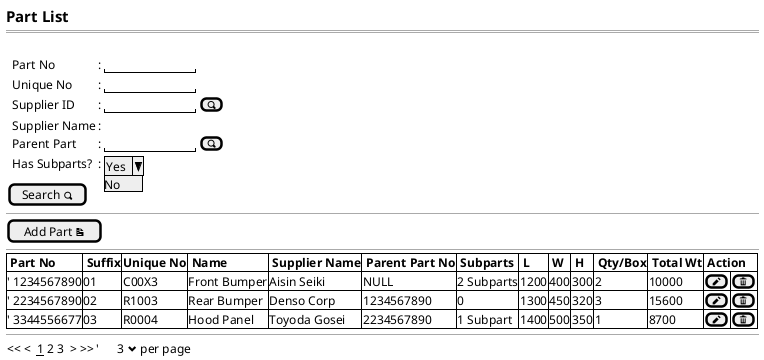 @startsalt
{
  <size:15><b>Part List
  ==
  .
  {
    .|Part No       |: |"           "|*
    .|Unique No     |: |"           "|*
    .|Supplier ID   |: |"           "| [<&magnifying-glass>]|*
    .|Supplier Name |: |. |*
    .|Parent Part   |: |"           "|[<&magnifying-glass>]|*
    .|Has Subparts?           |: | { ^Yes^No^ } |*

  }
  {
    [Search <&magnifying-glass>]
  }
  --
  [Add Part <&document>]
  --
  {#
    |<b> Part No  |<b> Suffix | <b>Unique No | <b> Name    |<b> Supplier Name |<b> Parent Part No |<b> Subparts |<b> L |<b> W |<b> H |<b> Qty/Box |<b> Total Wt |<b> Action |*|*|*|*|*|*|*
    |' 1234567890 | 01        | C00X3        |Front Bumper | Aisin Seiki      | NULL              | 2 Subparts  | 1200 | 400  | 300  | 2          | 10000       |[<&pencil>]|[<&trash>]|*
    |' 2234567890 | 02        | R1003        |Rear Bumper  | Denso Corp       | 1234567890        | 0           | 1300 | 450  | 320  | 3          | 15600       |[<&pencil>]|[<&trash>]|*
    |' 3344556677 | 03        | R0004        |Hood Panel   | Toyoda Gosei     | 2234567890        | 1 Subpart   | 1400 | 500  | 350  | 1          | 8700        |[<&pencil>]|[<&trash>]|*
  }
  --
  {
  << <  __1__ 2 3  > >>  |'      3 <&chevron-bottom> per page |*
  }  
}
@endsalt
